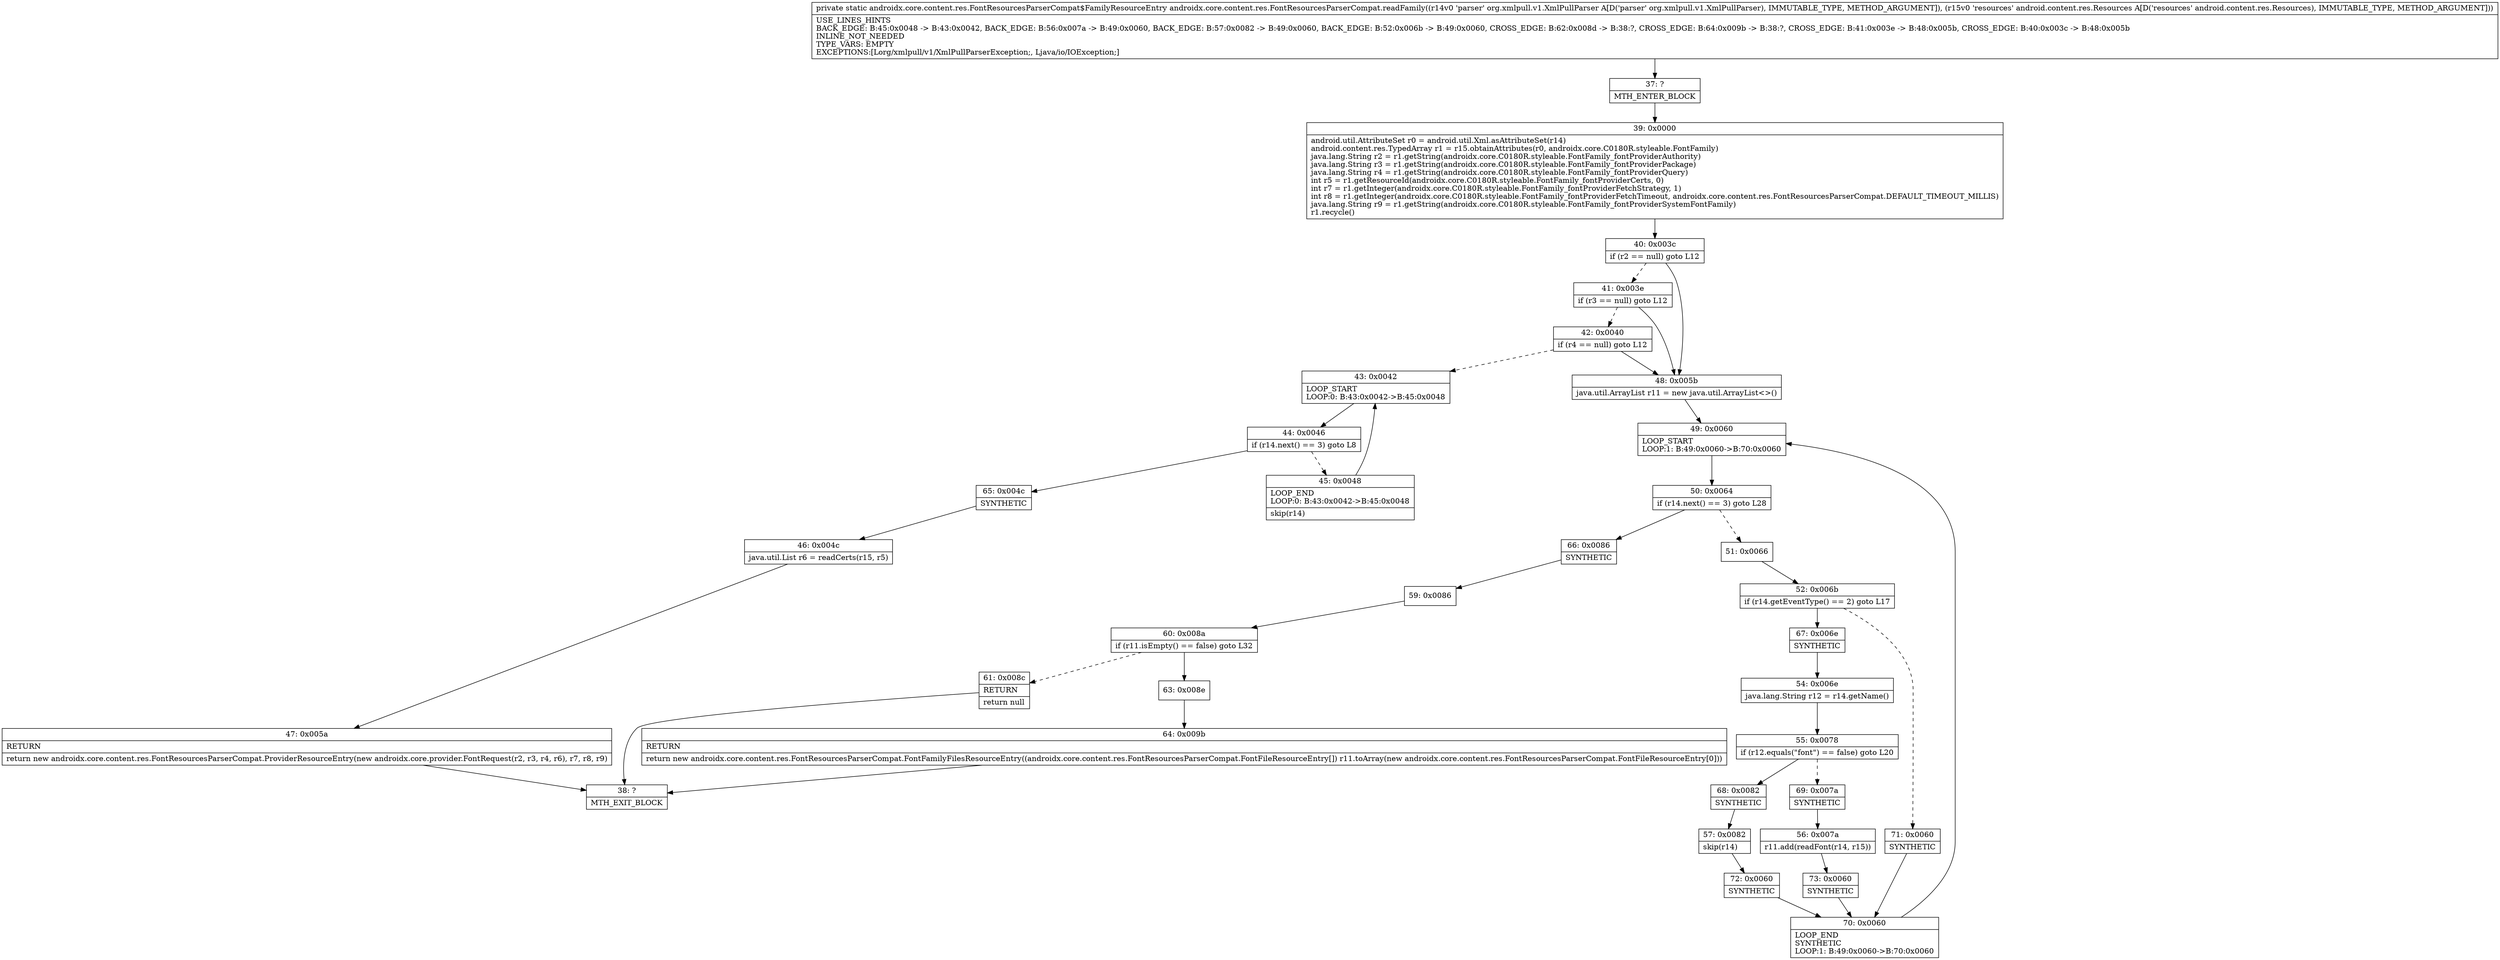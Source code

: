digraph "CFG forandroidx.core.content.res.FontResourcesParserCompat.readFamily(Lorg\/xmlpull\/v1\/XmlPullParser;Landroid\/content\/res\/Resources;)Landroidx\/core\/content\/res\/FontResourcesParserCompat$FamilyResourceEntry;" {
Node_37 [shape=record,label="{37\:\ ?|MTH_ENTER_BLOCK\l}"];
Node_39 [shape=record,label="{39\:\ 0x0000|android.util.AttributeSet r0 = android.util.Xml.asAttributeSet(r14)\landroid.content.res.TypedArray r1 = r15.obtainAttributes(r0, androidx.core.C0180R.styleable.FontFamily)\ljava.lang.String r2 = r1.getString(androidx.core.C0180R.styleable.FontFamily_fontProviderAuthority)\ljava.lang.String r3 = r1.getString(androidx.core.C0180R.styleable.FontFamily_fontProviderPackage)\ljava.lang.String r4 = r1.getString(androidx.core.C0180R.styleable.FontFamily_fontProviderQuery)\lint r5 = r1.getResourceId(androidx.core.C0180R.styleable.FontFamily_fontProviderCerts, 0)\lint r7 = r1.getInteger(androidx.core.C0180R.styleable.FontFamily_fontProviderFetchStrategy, 1)\lint r8 = r1.getInteger(androidx.core.C0180R.styleable.FontFamily_fontProviderFetchTimeout, androidx.core.content.res.FontResourcesParserCompat.DEFAULT_TIMEOUT_MILLIS)\ljava.lang.String r9 = r1.getString(androidx.core.C0180R.styleable.FontFamily_fontProviderSystemFontFamily)\lr1.recycle()\l}"];
Node_40 [shape=record,label="{40\:\ 0x003c|if (r2 == null) goto L12\l}"];
Node_41 [shape=record,label="{41\:\ 0x003e|if (r3 == null) goto L12\l}"];
Node_42 [shape=record,label="{42\:\ 0x0040|if (r4 == null) goto L12\l}"];
Node_43 [shape=record,label="{43\:\ 0x0042|LOOP_START\lLOOP:0: B:43:0x0042\-\>B:45:0x0048\l}"];
Node_44 [shape=record,label="{44\:\ 0x0046|if (r14.next() == 3) goto L8\l}"];
Node_45 [shape=record,label="{45\:\ 0x0048|LOOP_END\lLOOP:0: B:43:0x0042\-\>B:45:0x0048\l|skip(r14)\l}"];
Node_65 [shape=record,label="{65\:\ 0x004c|SYNTHETIC\l}"];
Node_46 [shape=record,label="{46\:\ 0x004c|java.util.List r6 = readCerts(r15, r5)\l}"];
Node_47 [shape=record,label="{47\:\ 0x005a|RETURN\l|return new androidx.core.content.res.FontResourcesParserCompat.ProviderResourceEntry(new androidx.core.provider.FontRequest(r2, r3, r4, r6), r7, r8, r9)\l}"];
Node_38 [shape=record,label="{38\:\ ?|MTH_EXIT_BLOCK\l}"];
Node_48 [shape=record,label="{48\:\ 0x005b|java.util.ArrayList r11 = new java.util.ArrayList\<\>()\l}"];
Node_49 [shape=record,label="{49\:\ 0x0060|LOOP_START\lLOOP:1: B:49:0x0060\-\>B:70:0x0060\l}"];
Node_50 [shape=record,label="{50\:\ 0x0064|if (r14.next() == 3) goto L28\l}"];
Node_51 [shape=record,label="{51\:\ 0x0066}"];
Node_52 [shape=record,label="{52\:\ 0x006b|if (r14.getEventType() == 2) goto L17\l}"];
Node_67 [shape=record,label="{67\:\ 0x006e|SYNTHETIC\l}"];
Node_54 [shape=record,label="{54\:\ 0x006e|java.lang.String r12 = r14.getName()\l}"];
Node_55 [shape=record,label="{55\:\ 0x0078|if (r12.equals(\"font\") == false) goto L20\l}"];
Node_68 [shape=record,label="{68\:\ 0x0082|SYNTHETIC\l}"];
Node_57 [shape=record,label="{57\:\ 0x0082|skip(r14)\l}"];
Node_72 [shape=record,label="{72\:\ 0x0060|SYNTHETIC\l}"];
Node_70 [shape=record,label="{70\:\ 0x0060|LOOP_END\lSYNTHETIC\lLOOP:1: B:49:0x0060\-\>B:70:0x0060\l}"];
Node_69 [shape=record,label="{69\:\ 0x007a|SYNTHETIC\l}"];
Node_56 [shape=record,label="{56\:\ 0x007a|r11.add(readFont(r14, r15))\l}"];
Node_73 [shape=record,label="{73\:\ 0x0060|SYNTHETIC\l}"];
Node_71 [shape=record,label="{71\:\ 0x0060|SYNTHETIC\l}"];
Node_66 [shape=record,label="{66\:\ 0x0086|SYNTHETIC\l}"];
Node_59 [shape=record,label="{59\:\ 0x0086}"];
Node_60 [shape=record,label="{60\:\ 0x008a|if (r11.isEmpty() == false) goto L32\l}"];
Node_61 [shape=record,label="{61\:\ 0x008c|RETURN\l|return null\l}"];
Node_63 [shape=record,label="{63\:\ 0x008e}"];
Node_64 [shape=record,label="{64\:\ 0x009b|RETURN\l|return new androidx.core.content.res.FontResourcesParserCompat.FontFamilyFilesResourceEntry((androidx.core.content.res.FontResourcesParserCompat.FontFileResourceEntry[]) r11.toArray(new androidx.core.content.res.FontResourcesParserCompat.FontFileResourceEntry[0]))\l}"];
MethodNode[shape=record,label="{private static androidx.core.content.res.FontResourcesParserCompat$FamilyResourceEntry androidx.core.content.res.FontResourcesParserCompat.readFamily((r14v0 'parser' org.xmlpull.v1.XmlPullParser A[D('parser' org.xmlpull.v1.XmlPullParser), IMMUTABLE_TYPE, METHOD_ARGUMENT]), (r15v0 'resources' android.content.res.Resources A[D('resources' android.content.res.Resources), IMMUTABLE_TYPE, METHOD_ARGUMENT]))  | USE_LINES_HINTS\lBACK_EDGE: B:45:0x0048 \-\> B:43:0x0042, BACK_EDGE: B:56:0x007a \-\> B:49:0x0060, BACK_EDGE: B:57:0x0082 \-\> B:49:0x0060, BACK_EDGE: B:52:0x006b \-\> B:49:0x0060, CROSS_EDGE: B:62:0x008d \-\> B:38:?, CROSS_EDGE: B:64:0x009b \-\> B:38:?, CROSS_EDGE: B:41:0x003e \-\> B:48:0x005b, CROSS_EDGE: B:40:0x003c \-\> B:48:0x005b\lINLINE_NOT_NEEDED\lTYPE_VARS: EMPTY\lEXCEPTIONS:[Lorg\/xmlpull\/v1\/XmlPullParserException;, Ljava\/io\/IOException;]\l}"];
MethodNode -> Node_37;Node_37 -> Node_39;
Node_39 -> Node_40;
Node_40 -> Node_41[style=dashed];
Node_40 -> Node_48;
Node_41 -> Node_42[style=dashed];
Node_41 -> Node_48;
Node_42 -> Node_43[style=dashed];
Node_42 -> Node_48;
Node_43 -> Node_44;
Node_44 -> Node_45[style=dashed];
Node_44 -> Node_65;
Node_45 -> Node_43;
Node_65 -> Node_46;
Node_46 -> Node_47;
Node_47 -> Node_38;
Node_48 -> Node_49;
Node_49 -> Node_50;
Node_50 -> Node_51[style=dashed];
Node_50 -> Node_66;
Node_51 -> Node_52;
Node_52 -> Node_67;
Node_52 -> Node_71[style=dashed];
Node_67 -> Node_54;
Node_54 -> Node_55;
Node_55 -> Node_68;
Node_55 -> Node_69[style=dashed];
Node_68 -> Node_57;
Node_57 -> Node_72;
Node_72 -> Node_70;
Node_70 -> Node_49;
Node_69 -> Node_56;
Node_56 -> Node_73;
Node_73 -> Node_70;
Node_71 -> Node_70;
Node_66 -> Node_59;
Node_59 -> Node_60;
Node_60 -> Node_61[style=dashed];
Node_60 -> Node_63;
Node_61 -> Node_38;
Node_63 -> Node_64;
Node_64 -> Node_38;
}


